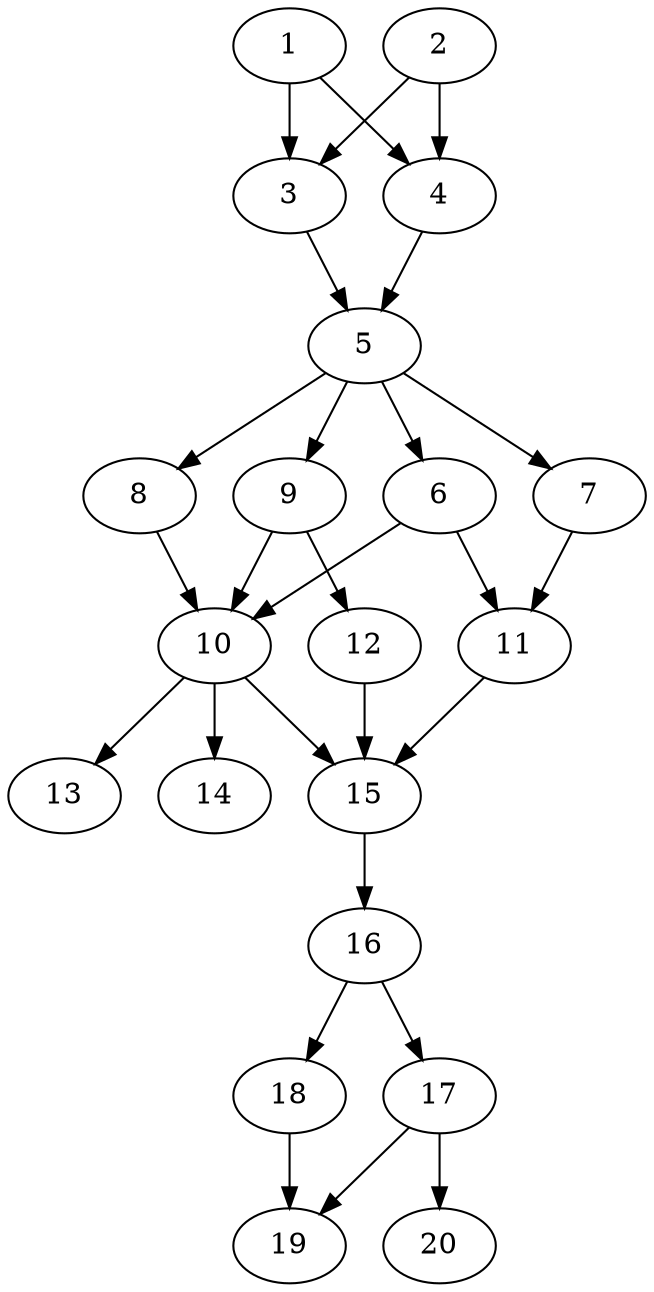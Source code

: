 // DAG automatically generated by daggen at Tue Aug  6 16:20:30 2019
// ./daggen --dot -n 20 --ccr 0.3 --fat 0.4 --regular 0.5 --density 0.8 --mindata 5242880 --maxdata 52428800 
digraph G {
  1 [size="143947093", alpha="0.08", expect_size="43184128"] 
  1 -> 3 [size ="43184128"]
  1 -> 4 [size ="43184128"]
  2 [size="86381227", alpha="0.13", expect_size="25914368"] 
  2 -> 3 [size ="25914368"]
  2 -> 4 [size ="25914368"]
  3 [size="160221867", alpha="0.01", expect_size="48066560"] 
  3 -> 5 [size ="48066560"]
  4 [size="160563200", alpha="0.12", expect_size="48168960"] 
  4 -> 5 [size ="48168960"]
  5 [size="27784533", alpha="0.11", expect_size="8335360"] 
  5 -> 6 [size ="8335360"]
  5 -> 7 [size ="8335360"]
  5 -> 8 [size ="8335360"]
  5 -> 9 [size ="8335360"]
  6 [size="63679147", alpha="0.09", expect_size="19103744"] 
  6 -> 10 [size ="19103744"]
  6 -> 11 [size ="19103744"]
  7 [size="61262507", alpha="0.05", expect_size="18378752"] 
  7 -> 11 [size ="18378752"]
  8 [size="120634027", alpha="0.09", expect_size="36190208"] 
  8 -> 10 [size ="36190208"]
  9 [size="130413227", alpha="0.03", expect_size="39123968"] 
  9 -> 10 [size ="39123968"]
  9 -> 12 [size ="39123968"]
  10 [size="74949973", alpha="0.09", expect_size="22484992"] 
  10 -> 13 [size ="22484992"]
  10 -> 14 [size ="22484992"]
  10 -> 15 [size ="22484992"]
  11 [size="74861227", alpha="0.19", expect_size="22458368"] 
  11 -> 15 [size ="22458368"]
  12 [size="138042027", alpha="0.03", expect_size="41412608"] 
  12 -> 15 [size ="41412608"]
  13 [size="79650133", alpha="0.07", expect_size="23895040"] 
  14 [size="83739307", alpha="0.02", expect_size="25121792"] 
  15 [size="21032960", alpha="0.15", expect_size="6309888"] 
  15 -> 16 [size ="6309888"]
  16 [size="105086293", alpha="0.11", expect_size="31525888"] 
  16 -> 17 [size ="31525888"]
  16 -> 18 [size ="31525888"]
  17 [size="172397227", alpha="0.06", expect_size="51719168"] 
  17 -> 19 [size ="51719168"]
  17 -> 20 [size ="51719168"]
  18 [size="50865493", alpha="0.04", expect_size="15259648"] 
  18 -> 19 [size ="15259648"]
  19 [size="123064320", alpha="0.02", expect_size="36919296"] 
  20 [size="149688320", alpha="0.02", expect_size="44906496"] 
}
